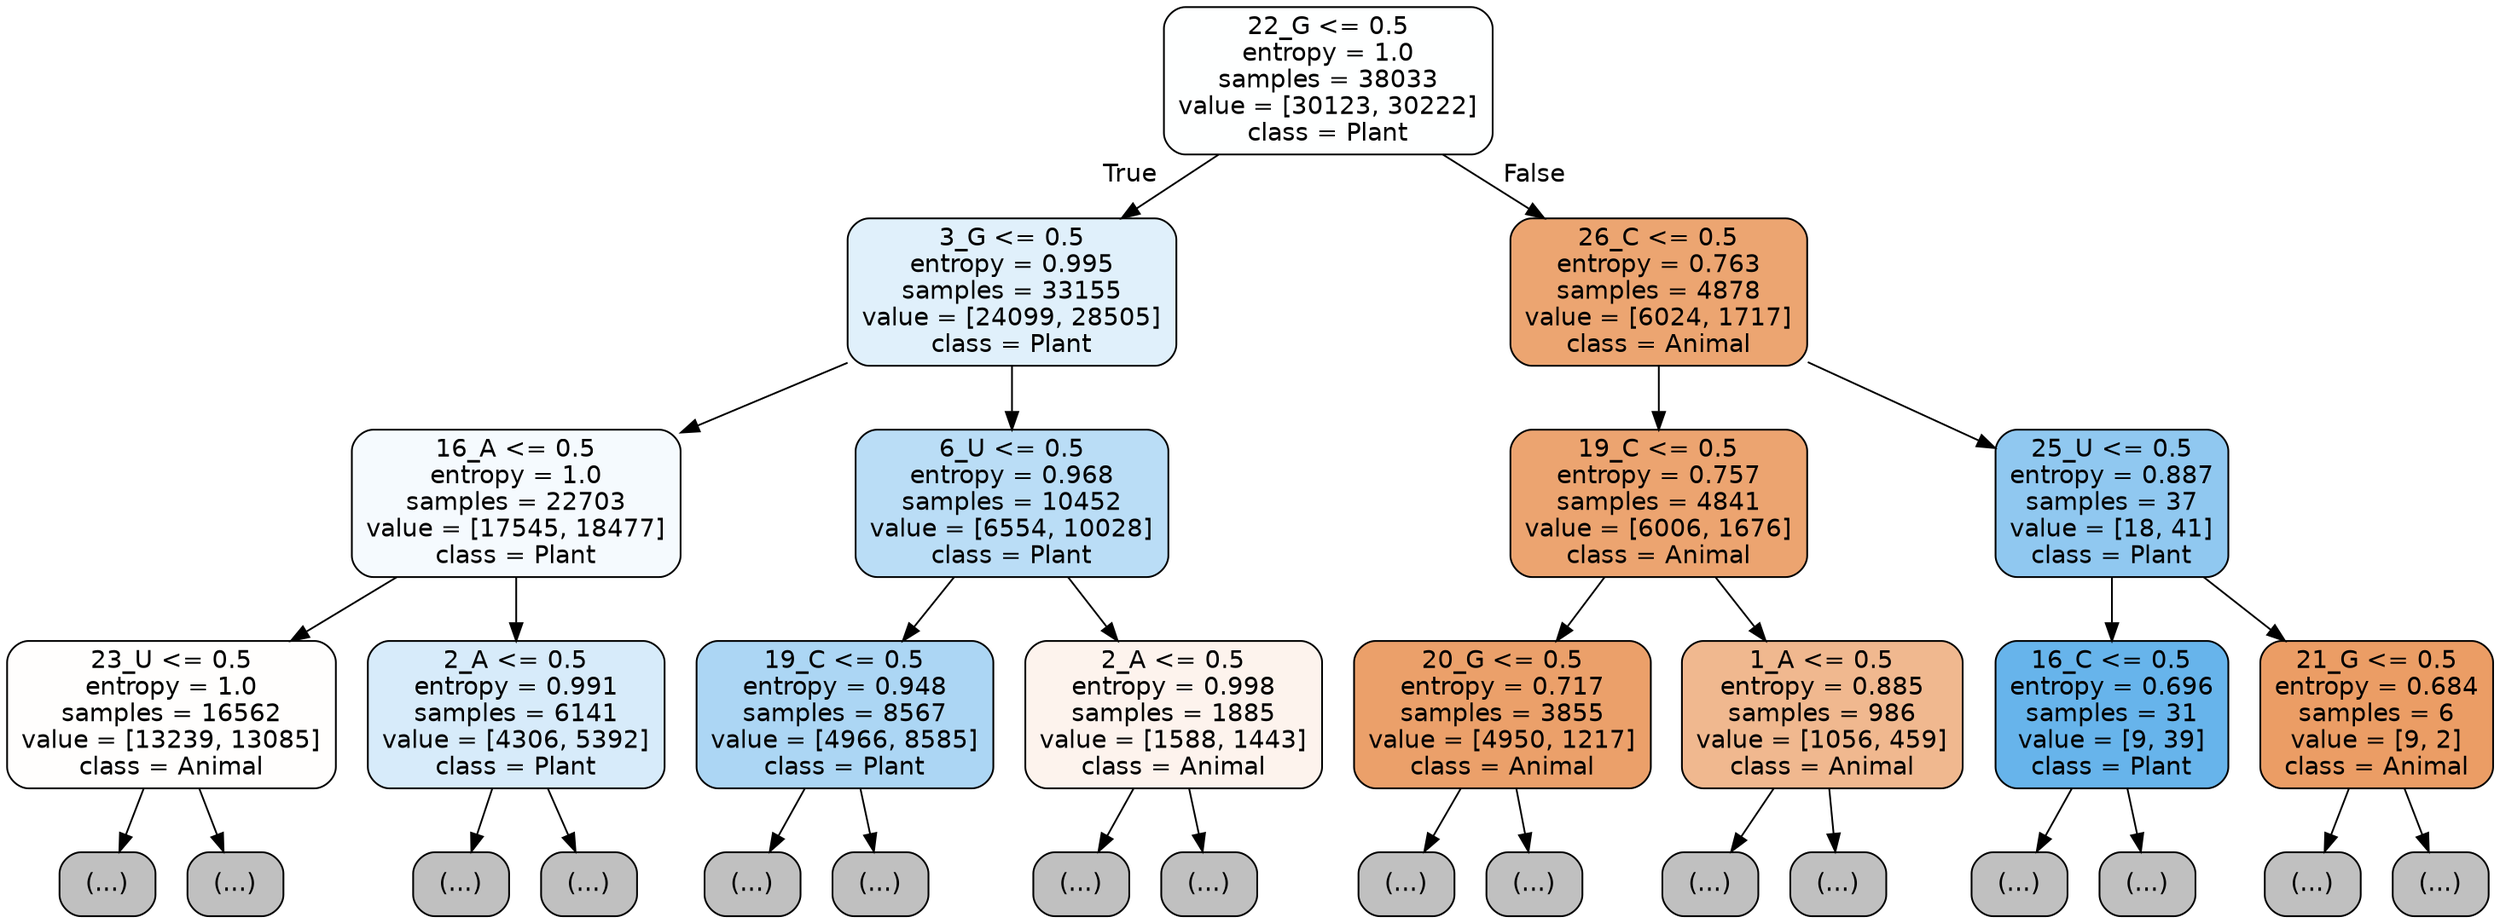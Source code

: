 digraph Tree {
node [shape=box, style="filled, rounded", color="black", fontname="helvetica"] ;
edge [fontname="helvetica"] ;
0 [label="22_G <= 0.5\nentropy = 1.0\nsamples = 38033\nvalue = [30123, 30222]\nclass = Plant", fillcolor="#feffff"] ;
1 [label="3_G <= 0.5\nentropy = 0.995\nsamples = 33155\nvalue = [24099, 28505]\nclass = Plant", fillcolor="#e0f0fb"] ;
0 -> 1 [labeldistance=2.5, labelangle=45, headlabel="True"] ;
2 [label="16_A <= 0.5\nentropy = 1.0\nsamples = 22703\nvalue = [17545, 18477]\nclass = Plant", fillcolor="#f5fafe"] ;
1 -> 2 ;
3 [label="23_U <= 0.5\nentropy = 1.0\nsamples = 16562\nvalue = [13239, 13085]\nclass = Animal", fillcolor="#fffefd"] ;
2 -> 3 ;
4 [label="(...)", fillcolor="#C0C0C0"] ;
3 -> 4 ;
7683 [label="(...)", fillcolor="#C0C0C0"] ;
3 -> 7683 ;
8018 [label="2_A <= 0.5\nentropy = 0.991\nsamples = 6141\nvalue = [4306, 5392]\nclass = Plant", fillcolor="#d7ebfa"] ;
2 -> 8018 ;
8019 [label="(...)", fillcolor="#C0C0C0"] ;
8018 -> 8019 ;
9998 [label="(...)", fillcolor="#C0C0C0"] ;
8018 -> 9998 ;
10625 [label="6_U <= 0.5\nentropy = 0.968\nsamples = 10452\nvalue = [6554, 10028]\nclass = Plant", fillcolor="#baddf6"] ;
1 -> 10625 ;
10626 [label="19_C <= 0.5\nentropy = 0.948\nsamples = 8567\nvalue = [4966, 8585]\nclass = Plant", fillcolor="#acd6f4"] ;
10625 -> 10626 ;
10627 [label="(...)", fillcolor="#C0C0C0"] ;
10626 -> 10627 ;
12944 [label="(...)", fillcolor="#C0C0C0"] ;
10626 -> 12944 ;
13759 [label="2_A <= 0.5\nentropy = 0.998\nsamples = 1885\nvalue = [1588, 1443]\nclass = Animal", fillcolor="#fdf3ed"] ;
10625 -> 13759 ;
13760 [label="(...)", fillcolor="#C0C0C0"] ;
13759 -> 13760 ;
14579 [label="(...)", fillcolor="#C0C0C0"] ;
13759 -> 14579 ;
14824 [label="26_C <= 0.5\nentropy = 0.763\nsamples = 4878\nvalue = [6024, 1717]\nclass = Animal", fillcolor="#eca571"] ;
0 -> 14824 [labeldistance=2.5, labelangle=-45, headlabel="False"] ;
14825 [label="19_C <= 0.5\nentropy = 0.757\nsamples = 4841\nvalue = [6006, 1676]\nclass = Animal", fillcolor="#eca470"] ;
14824 -> 14825 ;
14826 [label="20_G <= 0.5\nentropy = 0.717\nsamples = 3855\nvalue = [4950, 1217]\nclass = Animal", fillcolor="#eba06a"] ;
14825 -> 14826 ;
14827 [label="(...)", fillcolor="#C0C0C0"] ;
14826 -> 14827 ;
15900 [label="(...)", fillcolor="#C0C0C0"] ;
14826 -> 15900 ;
16229 [label="1_A <= 0.5\nentropy = 0.885\nsamples = 986\nvalue = [1056, 459]\nclass = Animal", fillcolor="#f0b88f"] ;
14825 -> 16229 ;
16230 [label="(...)", fillcolor="#C0C0C0"] ;
16229 -> 16230 ;
16627 [label="(...)", fillcolor="#C0C0C0"] ;
16229 -> 16627 ;
16702 [label="25_U <= 0.5\nentropy = 0.887\nsamples = 37\nvalue = [18, 41]\nclass = Plant", fillcolor="#90c8f0"] ;
14824 -> 16702 ;
16703 [label="16_C <= 0.5\nentropy = 0.696\nsamples = 31\nvalue = [9, 39]\nclass = Plant", fillcolor="#67b4eb"] ;
16702 -> 16703 ;
16704 [label="(...)", fillcolor="#C0C0C0"] ;
16703 -> 16704 ;
16715 [label="(...)", fillcolor="#C0C0C0"] ;
16703 -> 16715 ;
16718 [label="21_G <= 0.5\nentropy = 0.684\nsamples = 6\nvalue = [9, 2]\nclass = Animal", fillcolor="#eb9d65"] ;
16702 -> 16718 ;
16719 [label="(...)", fillcolor="#C0C0C0"] ;
16718 -> 16719 ;
16722 [label="(...)", fillcolor="#C0C0C0"] ;
16718 -> 16722 ;
}